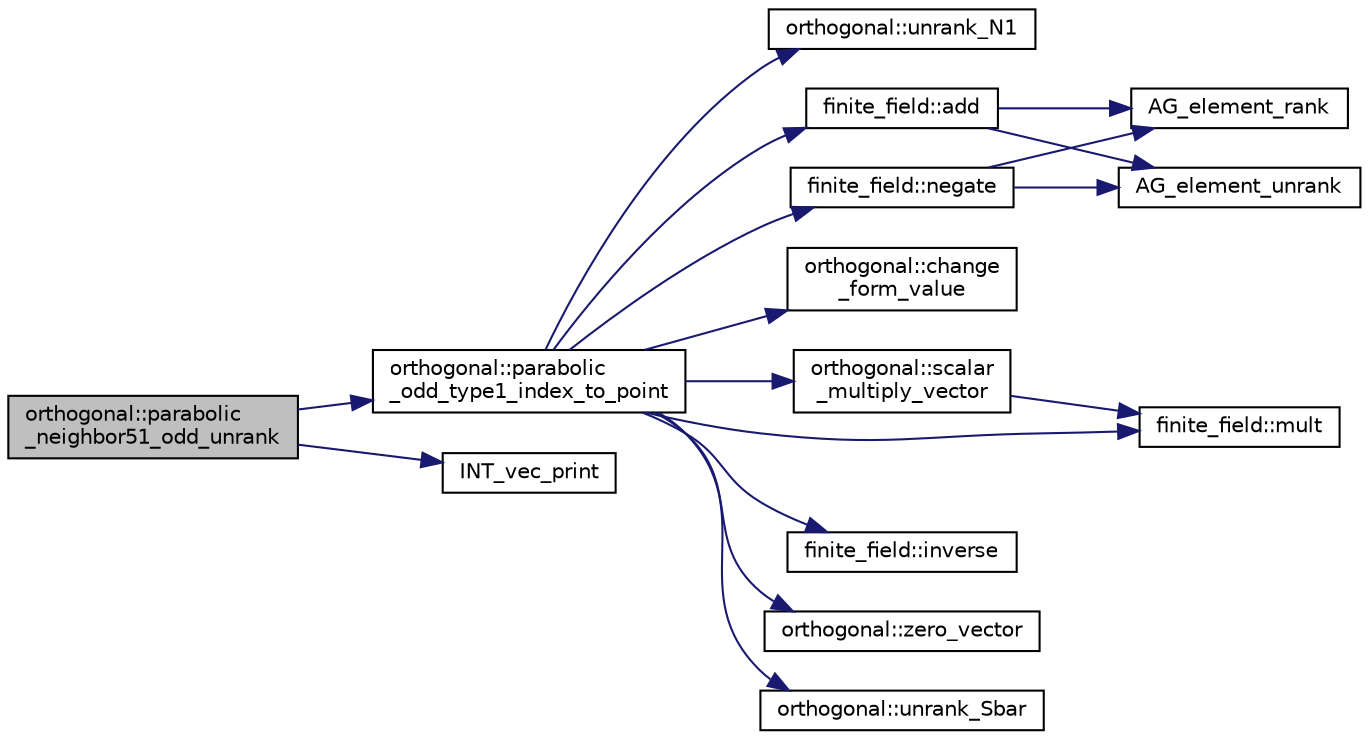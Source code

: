 digraph "orthogonal::parabolic_neighbor51_odd_unrank"
{
  edge [fontname="Helvetica",fontsize="10",labelfontname="Helvetica",labelfontsize="10"];
  node [fontname="Helvetica",fontsize="10",shape=record];
  rankdir="LR";
  Node20494 [label="orthogonal::parabolic\l_neighbor51_odd_unrank",height=0.2,width=0.4,color="black", fillcolor="grey75", style="filled", fontcolor="black"];
  Node20494 -> Node20495 [color="midnightblue",fontsize="10",style="solid",fontname="Helvetica"];
  Node20495 [label="orthogonal::parabolic\l_odd_type1_index_to_point",height=0.2,width=0.4,color="black", fillcolor="white", style="filled",URL="$d7/daa/classorthogonal.html#a90ae2eb18659cb8dcd94eafc0b4eccf7"];
  Node20495 -> Node20496 [color="midnightblue",fontsize="10",style="solid",fontname="Helvetica"];
  Node20496 [label="orthogonal::unrank_N1",height=0.2,width=0.4,color="black", fillcolor="white", style="filled",URL="$d7/daa/classorthogonal.html#ac39ac9cea140f569c2b78ad01310b4b6"];
  Node20495 -> Node20497 [color="midnightblue",fontsize="10",style="solid",fontname="Helvetica"];
  Node20497 [label="finite_field::negate",height=0.2,width=0.4,color="black", fillcolor="white", style="filled",URL="$df/d5a/classfinite__field.html#aa9d798298f25d4a9262b5bc5f1733e31"];
  Node20497 -> Node20498 [color="midnightblue",fontsize="10",style="solid",fontname="Helvetica"];
  Node20498 [label="AG_element_unrank",height=0.2,width=0.4,color="black", fillcolor="white", style="filled",URL="$d4/d67/geometry_8h.html#a4a33b86c87b2879b97cfa1327abe2885"];
  Node20497 -> Node20499 [color="midnightblue",fontsize="10",style="solid",fontname="Helvetica"];
  Node20499 [label="AG_element_rank",height=0.2,width=0.4,color="black", fillcolor="white", style="filled",URL="$d4/d67/geometry_8h.html#ab2ac908d07dd8038fd996e26bdc75c17"];
  Node20495 -> Node20500 [color="midnightblue",fontsize="10",style="solid",fontname="Helvetica"];
  Node20500 [label="orthogonal::change\l_form_value",height=0.2,width=0.4,color="black", fillcolor="white", style="filled",URL="$d7/daa/classorthogonal.html#a981c26d4b73e152cd884f0b969a581bf"];
  Node20495 -> Node20501 [color="midnightblue",fontsize="10",style="solid",fontname="Helvetica"];
  Node20501 [label="finite_field::mult",height=0.2,width=0.4,color="black", fillcolor="white", style="filled",URL="$df/d5a/classfinite__field.html#a24fb5917aa6d4d656fd855b7f44a13b0"];
  Node20495 -> Node20502 [color="midnightblue",fontsize="10",style="solid",fontname="Helvetica"];
  Node20502 [label="finite_field::inverse",height=0.2,width=0.4,color="black", fillcolor="white", style="filled",URL="$df/d5a/classfinite__field.html#a69f2a12c01e70b7ce2d115c5221c9cdd"];
  Node20495 -> Node20503 [color="midnightblue",fontsize="10",style="solid",fontname="Helvetica"];
  Node20503 [label="orthogonal::zero_vector",height=0.2,width=0.4,color="black", fillcolor="white", style="filled",URL="$d7/daa/classorthogonal.html#ac549a3cc712c2e811ae33820f0ccd59a"];
  Node20495 -> Node20504 [color="midnightblue",fontsize="10",style="solid",fontname="Helvetica"];
  Node20504 [label="orthogonal::unrank_Sbar",height=0.2,width=0.4,color="black", fillcolor="white", style="filled",URL="$d7/daa/classorthogonal.html#af5dc4e991f79be6bfdce4325648e037a"];
  Node20495 -> Node20505 [color="midnightblue",fontsize="10",style="solid",fontname="Helvetica"];
  Node20505 [label="orthogonal::scalar\l_multiply_vector",height=0.2,width=0.4,color="black", fillcolor="white", style="filled",URL="$d7/daa/classorthogonal.html#aa09d1376cd2f6bd9a3dbc05d2e300345"];
  Node20505 -> Node20501 [color="midnightblue",fontsize="10",style="solid",fontname="Helvetica"];
  Node20495 -> Node20506 [color="midnightblue",fontsize="10",style="solid",fontname="Helvetica"];
  Node20506 [label="finite_field::add",height=0.2,width=0.4,color="black", fillcolor="white", style="filled",URL="$df/d5a/classfinite__field.html#a8f12328a27500f3c7be0c849ebbc9d14"];
  Node20506 -> Node20498 [color="midnightblue",fontsize="10",style="solid",fontname="Helvetica"];
  Node20506 -> Node20499 [color="midnightblue",fontsize="10",style="solid",fontname="Helvetica"];
  Node20494 -> Node20507 [color="midnightblue",fontsize="10",style="solid",fontname="Helvetica"];
  Node20507 [label="INT_vec_print",height=0.2,width=0.4,color="black", fillcolor="white", style="filled",URL="$df/dbf/sajeeb_8_c.html#a79a5901af0b47dd0d694109543c027fe"];
}
